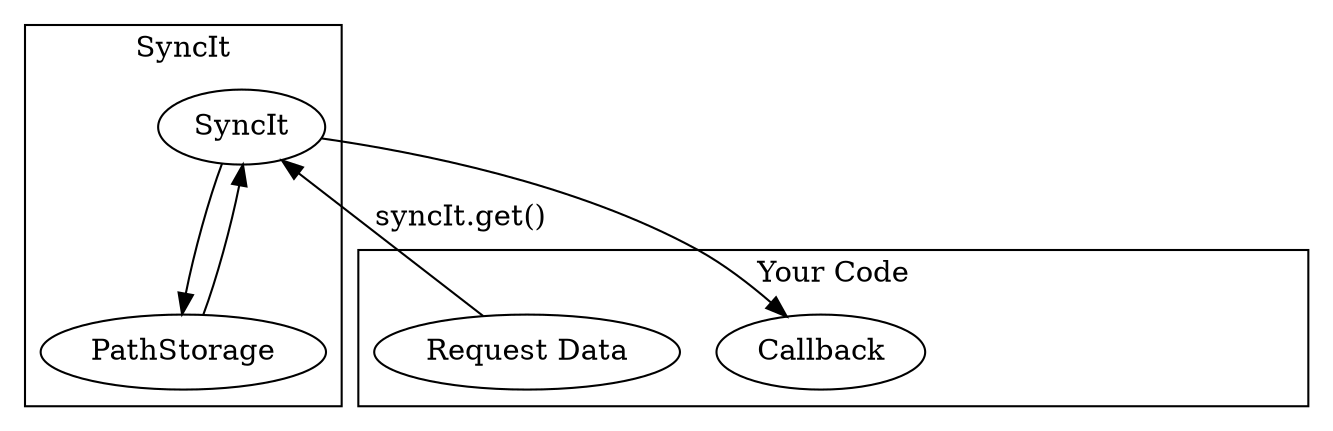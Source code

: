 digraph a { 

	subgraph clusteryourcode {
		label = "Your Code";
		App [label="Request Data", rank=1];
		SyncItCallback [label=Callback];
		SyncItEventHandler [label="Event Handler", style=invis]
	}
	
	subgraph clustersyncit {
		label = "SyncIt"
		SyncIt;
		PathStorage;
	}

	App -> SyncIt [label="syncIt.get()"];
	SyncIt -> PathStorage -> SyncIt -> SyncItCallback;
	SyncIt ->SyncItEventHandler [style=invis];

}
